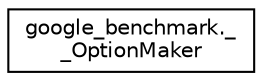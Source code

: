 digraph "Graphical Class Hierarchy"
{
 // LATEX_PDF_SIZE
  edge [fontname="Helvetica",fontsize="10",labelfontname="Helvetica",labelfontsize="10"];
  node [fontname="Helvetica",fontsize="10",shape=record];
  rankdir="LR";
  Node0 [label="google_benchmark._\l_OptionMaker",height=0.2,width=0.4,color="black", fillcolor="white", style="filled",URL="$classgoogle__benchmark_1_1____OptionMaker.html",tooltip=" "];
}
